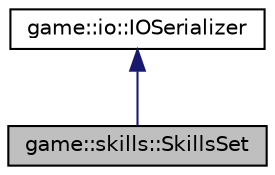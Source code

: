 digraph "game::skills::SkillsSet"
{
 // LATEX_PDF_SIZE
  edge [fontname="Helvetica",fontsize="10",labelfontname="Helvetica",labelfontsize="10"];
  node [fontname="Helvetica",fontsize="10",shape=record];
  Node1 [label="game::skills::SkillsSet",height=0.2,width=0.4,color="black", fillcolor="grey75", style="filled", fontcolor="black",tooltip="A set of all skills each Entity has with useful methods to manage them."];
  Node2 -> Node1 [dir="back",color="midnightblue",fontsize="10",style="solid",fontname="Helvetica"];
  Node2 [label="game::io::IOSerializer",height=0.2,width=0.4,color="black", fillcolor="white", style="filled",URL="$classgame_1_1io_1_1_i_o_serializer.html",tooltip="Interface each class that can be serialized/deserialized from a xml file must implement."];
}
